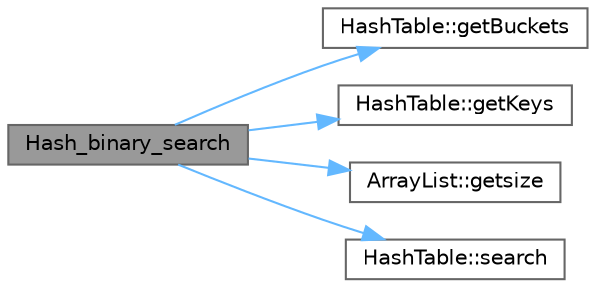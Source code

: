 digraph "Hash_binary_search"
{
 // LATEX_PDF_SIZE
  bgcolor="transparent";
  edge [fontname=Helvetica,fontsize=10,labelfontname=Helvetica,labelfontsize=10];
  node [fontname=Helvetica,fontsize=10,shape=box,height=0.2,width=0.4];
  rankdir="LR";
  Node1 [id="Node000001",label="Hash_binary_search",height=0.2,width=0.4,color="gray40", fillcolor="grey60", style="filled", fontcolor="black",tooltip=" "];
  Node1 -> Node2 [id="edge13_Node000001_Node000002",color="steelblue1",style="solid",tooltip=" "];
  Node2 [id="Node000002",label="HashTable::getBuckets",height=0.2,width=0.4,color="grey40", fillcolor="white", style="filled",URL="$class_hash_table.html#a334c472f741326880069131e6e250d04",tooltip=" "];
  Node1 -> Node3 [id="edge14_Node000001_Node000003",color="steelblue1",style="solid",tooltip=" "];
  Node3 [id="Node000003",label="HashTable::getKeys",height=0.2,width=0.4,color="grey40", fillcolor="white", style="filled",URL="$class_hash_table.html#a696a2532b2a73abc2a2135e57d138906",tooltip=" "];
  Node1 -> Node4 [id="edge15_Node000001_Node000004",color="steelblue1",style="solid",tooltip=" "];
  Node4 [id="Node000004",label="ArrayList::getsize",height=0.2,width=0.4,color="grey40", fillcolor="white", style="filled",URL="$class_array_list.html#a063667aea4d7d7c5967608d3c9e7d475",tooltip=" "];
  Node1 -> Node5 [id="edge16_Node000001_Node000005",color="steelblue1",style="solid",tooltip=" "];
  Node5 [id="Node000005",label="HashTable::search",height=0.2,width=0.4,color="grey40", fillcolor="white", style="filled",URL="$class_hash_table.html#a012d6d29d5afe9756a310bdff563aa9f",tooltip=" "];
}
